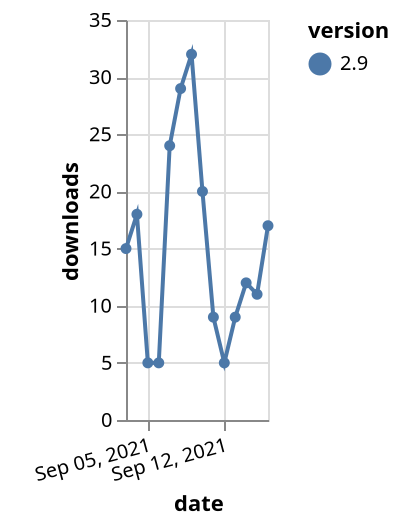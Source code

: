 {"$schema": "https://vega.github.io/schema/vega-lite/v5.json", "description": "A simple bar chart with embedded data.", "data": {"values": [{"date": "2021-09-03", "total": 19426, "delta": 15, "version": "2.9"}, {"date": "2021-09-04", "total": 19444, "delta": 18, "version": "2.9"}, {"date": "2021-09-05", "total": 19449, "delta": 5, "version": "2.9"}, {"date": "2021-09-06", "total": 19454, "delta": 5, "version": "2.9"}, {"date": "2021-09-07", "total": 19478, "delta": 24, "version": "2.9"}, {"date": "2021-09-08", "total": 19507, "delta": 29, "version": "2.9"}, {"date": "2021-09-09", "total": 19539, "delta": 32, "version": "2.9"}, {"date": "2021-09-10", "total": 19559, "delta": 20, "version": "2.9"}, {"date": "2021-09-11", "total": 19568, "delta": 9, "version": "2.9"}, {"date": "2021-09-12", "total": 19573, "delta": 5, "version": "2.9"}, {"date": "2021-09-13", "total": 19582, "delta": 9, "version": "2.9"}, {"date": "2021-09-14", "total": 19594, "delta": 12, "version": "2.9"}, {"date": "2021-09-15", "total": 19605, "delta": 11, "version": "2.9"}, {"date": "2021-09-16", "total": 19622, "delta": 17, "version": "2.9"}]}, "width": "container", "mark": {"type": "line", "point": {"filled": true}}, "encoding": {"x": {"field": "date", "type": "temporal", "timeUnit": "yearmonthdate", "title": "date", "axis": {"labelAngle": -15}}, "y": {"field": "delta", "type": "quantitative", "title": "downloads"}, "color": {"field": "version", "type": "nominal"}, "tooltip": {"field": "delta"}}}